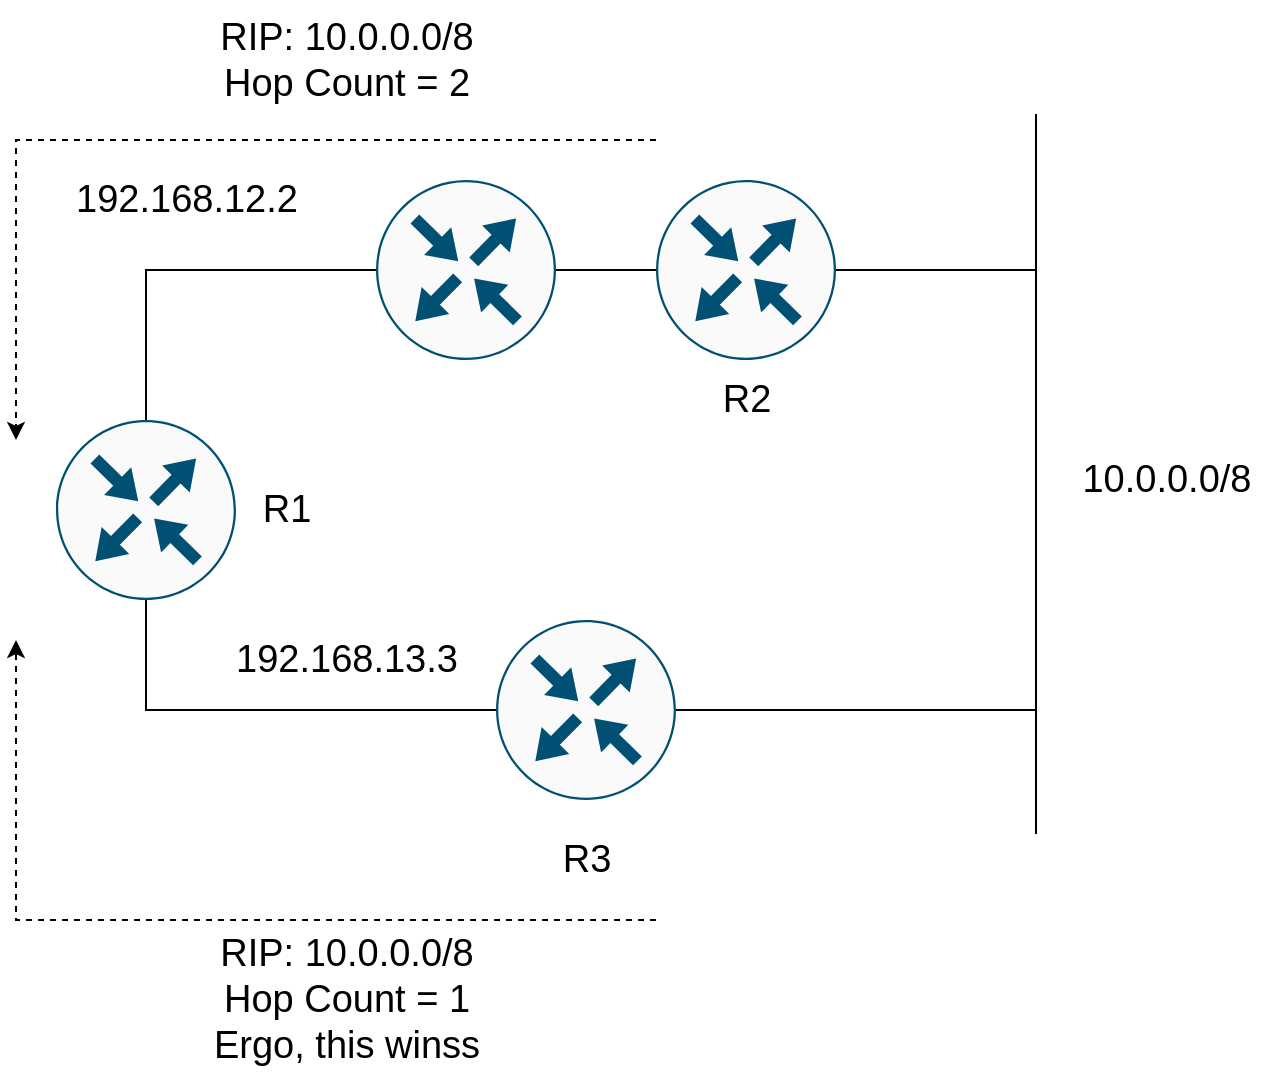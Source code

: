 <mxfile version="27.0.9">
  <diagram name="Page-1" id="_XsJ5RISwm-DCJaWn4uy">
    <mxGraphModel dx="706" dy="503" grid="1" gridSize="10" guides="1" tooltips="1" connect="1" arrows="1" fold="1" page="1" pageScale="1" pageWidth="850" pageHeight="1100" math="0" shadow="0">
      <root>
        <mxCell id="0" />
        <mxCell id="1" parent="0" />
        <mxCell id="Xh_-8GFSFD8Ks_VT3ShR-91" value="" style="sketch=0;points=[[0.5,0,0],[1,0.5,0],[0.5,1,0],[0,0.5,0],[0.145,0.145,0],[0.856,0.145,0],[0.855,0.856,0],[0.145,0.855,0]];verticalLabelPosition=bottom;html=1;verticalAlign=top;aspect=fixed;align=center;pointerEvents=1;shape=mxgraph.cisco19.rect;prIcon=router;fillColor=#FAFAFA;strokeColor=#005073;" vertex="1" parent="1">
          <mxGeometry x="360" y="350" width="90" height="90" as="geometry" />
        </mxCell>
        <mxCell id="Xh_-8GFSFD8Ks_VT3ShR-92" value="" style="sketch=0;points=[[0.5,0,0],[1,0.5,0],[0.5,1,0],[0,0.5,0],[0.145,0.145,0],[0.856,0.145,0],[0.855,0.856,0],[0.145,0.855,0]];verticalLabelPosition=bottom;html=1;verticalAlign=top;aspect=fixed;align=center;pointerEvents=1;shape=mxgraph.cisco19.rect;prIcon=router;fillColor=#FAFAFA;strokeColor=#005073;" vertex="1" parent="1">
          <mxGeometry x="280" y="570" width="90" height="90" as="geometry" />
        </mxCell>
        <mxCell id="Xh_-8GFSFD8Ks_VT3ShR-93" value="" style="sketch=0;points=[[0.5,0,0],[1,0.5,0],[0.5,1,0],[0,0.5,0],[0.145,0.145,0],[0.856,0.145,0],[0.855,0.856,0],[0.145,0.855,0]];verticalLabelPosition=bottom;html=1;verticalAlign=top;aspect=fixed;align=center;pointerEvents=1;shape=mxgraph.cisco19.rect;prIcon=router;fillColor=#FAFAFA;strokeColor=#005073;" vertex="1" parent="1">
          <mxGeometry x="60" y="470" width="90" height="90" as="geometry" />
        </mxCell>
        <mxCell id="Xh_-8GFSFD8Ks_VT3ShR-94" value="" style="endArrow=none;html=1;rounded=0;exitX=0.5;exitY=0;exitDx=0;exitDy=0;exitPerimeter=0;entryX=0;entryY=0.5;entryDx=0;entryDy=0;entryPerimeter=0;" edge="1" parent="1" source="Xh_-8GFSFD8Ks_VT3ShR-93" target="Xh_-8GFSFD8Ks_VT3ShR-91">
          <mxGeometry width="50" height="50" relative="1" as="geometry">
            <mxPoint x="280" y="450" as="sourcePoint" />
            <mxPoint x="190" y="395" as="targetPoint" />
            <Array as="points">
              <mxPoint x="105" y="395" />
            </Array>
          </mxGeometry>
        </mxCell>
        <mxCell id="Xh_-8GFSFD8Ks_VT3ShR-95" value="" style="endArrow=none;html=1;rounded=0;exitX=0;exitY=0.5;exitDx=0;exitDy=0;exitPerimeter=0;entryX=0.5;entryY=1;entryDx=0;entryDy=0;entryPerimeter=0;" edge="1" parent="1" source="Xh_-8GFSFD8Ks_VT3ShR-92" target="Xh_-8GFSFD8Ks_VT3ShR-93">
          <mxGeometry width="50" height="50" relative="1" as="geometry">
            <mxPoint x="65" y="675" as="sourcePoint" />
            <mxPoint x="150" y="600" as="targetPoint" />
            <Array as="points">
              <mxPoint x="105" y="615" />
            </Array>
          </mxGeometry>
        </mxCell>
        <mxCell id="Xh_-8GFSFD8Ks_VT3ShR-96" value="" style="endArrow=none;html=1;rounded=0;" edge="1" parent="1">
          <mxGeometry width="50" height="50" relative="1" as="geometry">
            <mxPoint x="550" y="677" as="sourcePoint" />
            <mxPoint x="550" y="317" as="targetPoint" />
          </mxGeometry>
        </mxCell>
        <mxCell id="Xh_-8GFSFD8Ks_VT3ShR-98" value="" style="endArrow=none;html=1;rounded=0;exitX=1;exitY=0.5;exitDx=0;exitDy=0;exitPerimeter=0;" edge="1" parent="1" source="Xh_-8GFSFD8Ks_VT3ShR-92">
          <mxGeometry width="50" height="50" relative="1" as="geometry">
            <mxPoint x="410" y="614.5" as="sourcePoint" />
            <mxPoint x="550" y="615" as="targetPoint" />
          </mxGeometry>
        </mxCell>
        <mxCell id="Xh_-8GFSFD8Ks_VT3ShR-99" value="" style="endArrow=none;html=1;rounded=0;exitX=1;exitY=0.5;exitDx=0;exitDy=0;exitPerimeter=0;" edge="1" parent="1" source="Xh_-8GFSFD8Ks_VT3ShR-91">
          <mxGeometry width="50" height="50" relative="1" as="geometry">
            <mxPoint x="480" y="394.5" as="sourcePoint" />
            <mxPoint x="550" y="395" as="targetPoint" />
          </mxGeometry>
        </mxCell>
        <mxCell id="Xh_-8GFSFD8Ks_VT3ShR-100" value="&lt;font style=&quot;font-size: 19px;&quot;&gt;10.0.0.0/8&lt;/font&gt;" style="text;html=1;align=center;verticalAlign=middle;resizable=0;points=[];autosize=1;strokeColor=none;fillColor=none;" vertex="1" parent="1">
          <mxGeometry x="560" y="480" width="110" height="40" as="geometry" />
        </mxCell>
        <mxCell id="Xh_-8GFSFD8Ks_VT3ShR-105" value="&lt;font style=&quot;font-size: 19px;&quot;&gt;192.168.13.3&lt;/font&gt;" style="text;html=1;align=center;verticalAlign=middle;resizable=0;points=[];autosize=1;strokeColor=none;fillColor=none;" vertex="1" parent="1">
          <mxGeometry x="140" y="570" width="130" height="40" as="geometry" />
        </mxCell>
        <mxCell id="Xh_-8GFSFD8Ks_VT3ShR-106" value="&lt;font style=&quot;font-size: 19px;&quot;&gt;R1&lt;/font&gt;" style="text;html=1;align=center;verticalAlign=middle;resizable=0;points=[];autosize=1;strokeColor=none;fillColor=none;" vertex="1" parent="1">
          <mxGeometry x="150" y="495" width="50" height="40" as="geometry" />
        </mxCell>
        <mxCell id="Xh_-8GFSFD8Ks_VT3ShR-107" value="&lt;font style=&quot;font-size: 19px;&quot;&gt;R2&lt;/font&gt;" style="text;html=1;align=center;verticalAlign=middle;resizable=0;points=[];autosize=1;strokeColor=none;fillColor=none;" vertex="1" parent="1">
          <mxGeometry x="380" y="440" width="50" height="40" as="geometry" />
        </mxCell>
        <mxCell id="Xh_-8GFSFD8Ks_VT3ShR-108" value="&lt;font style=&quot;font-size: 19px;&quot;&gt;R3&lt;/font&gt;" style="text;html=1;align=center;verticalAlign=middle;resizable=0;points=[];autosize=1;strokeColor=none;fillColor=none;" vertex="1" parent="1">
          <mxGeometry x="300" y="670" width="50" height="40" as="geometry" />
        </mxCell>
        <mxCell id="Xh_-8GFSFD8Ks_VT3ShR-109" value="&lt;font style=&quot;font-size: 19px;&quot;&gt;192.168.12.2&lt;/font&gt;" style="text;html=1;align=center;verticalAlign=middle;resizable=0;points=[];autosize=1;strokeColor=none;fillColor=none;" vertex="1" parent="1">
          <mxGeometry x="60" y="340" width="130" height="40" as="geometry" />
        </mxCell>
        <mxCell id="Xh_-8GFSFD8Ks_VT3ShR-110" value="" style="endArrow=classic;html=1;rounded=0;dashed=1;" edge="1" parent="1">
          <mxGeometry width="50" height="50" relative="1" as="geometry">
            <mxPoint x="360" y="330" as="sourcePoint" />
            <mxPoint x="40" y="480" as="targetPoint" />
            <Array as="points">
              <mxPoint x="40" y="330" />
            </Array>
          </mxGeometry>
        </mxCell>
        <mxCell id="Xh_-8GFSFD8Ks_VT3ShR-111" value="&lt;font style=&quot;font-size: 19px;&quot;&gt;RIP: 10.0.0.0/8&lt;/font&gt;&lt;div&gt;&lt;span style=&quot;font-size: 19px;&quot;&gt;Hop Count = 2&lt;/span&gt;&lt;/div&gt;" style="text;html=1;align=center;verticalAlign=middle;resizable=0;points=[];autosize=1;strokeColor=none;fillColor=none;" vertex="1" parent="1">
          <mxGeometry x="130" y="260" width="150" height="60" as="geometry" />
        </mxCell>
        <mxCell id="Xh_-8GFSFD8Ks_VT3ShR-112" value="" style="endArrow=classic;html=1;rounded=0;dashed=1;" edge="1" parent="1">
          <mxGeometry width="50" height="50" relative="1" as="geometry">
            <mxPoint x="360" y="720" as="sourcePoint" />
            <mxPoint x="40" y="580" as="targetPoint" />
            <Array as="points">
              <mxPoint x="40" y="720" />
            </Array>
          </mxGeometry>
        </mxCell>
        <mxCell id="Xh_-8GFSFD8Ks_VT3ShR-113" value="&lt;font style=&quot;font-size: 19px;&quot;&gt;RIP: 10.0.0.0/8&lt;/font&gt;&lt;div&gt;&lt;span style=&quot;font-size: 19px;&quot;&gt;Hop Count = 1&lt;/span&gt;&lt;/div&gt;&lt;div&gt;&lt;span style=&quot;font-size: 19px;&quot;&gt;Ergo, this winss&lt;/span&gt;&lt;/div&gt;" style="text;html=1;align=center;verticalAlign=middle;resizable=0;points=[];autosize=1;strokeColor=none;fillColor=none;" vertex="1" parent="1">
          <mxGeometry x="125" y="720" width="160" height="80" as="geometry" />
        </mxCell>
        <mxCell id="Xh_-8GFSFD8Ks_VT3ShR-114" value="" style="sketch=0;points=[[0.5,0,0],[1,0.5,0],[0.5,1,0],[0,0.5,0],[0.145,0.145,0],[0.856,0.145,0],[0.855,0.856,0],[0.145,0.855,0]];verticalLabelPosition=bottom;html=1;verticalAlign=top;aspect=fixed;align=center;pointerEvents=1;shape=mxgraph.cisco19.rect;prIcon=router;fillColor=#FAFAFA;strokeColor=#005073;" vertex="1" parent="1">
          <mxGeometry x="220" y="350" width="90" height="90" as="geometry" />
        </mxCell>
      </root>
    </mxGraphModel>
  </diagram>
</mxfile>
